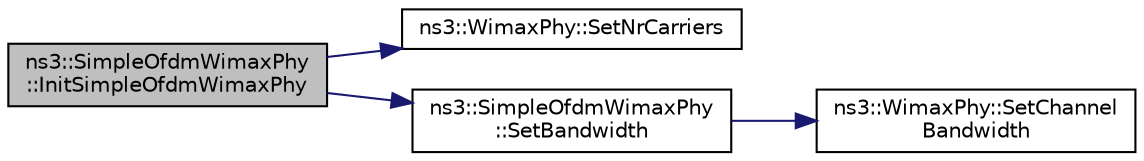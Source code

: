 digraph "ns3::SimpleOfdmWimaxPhy::InitSimpleOfdmWimaxPhy"
{
  edge [fontname="Helvetica",fontsize="10",labelfontname="Helvetica",labelfontsize="10"];
  node [fontname="Helvetica",fontsize="10",shape=record];
  rankdir="LR";
  Node1 [label="ns3::SimpleOfdmWimaxPhy\l::InitSimpleOfdmWimaxPhy",height=0.2,width=0.4,color="black", fillcolor="grey75", style="filled", fontcolor="black"];
  Node1 -> Node2 [color="midnightblue",fontsize="10",style="solid"];
  Node2 [label="ns3::WimaxPhy::SetNrCarriers",height=0.2,width=0.4,color="black", fillcolor="white", style="filled",URL="$dc/dc8/classns3_1_1WimaxPhy.html#a761359e72d78bd1011a47388c89f4fbe",tooltip="Set the number of carriers in the physical frame. "];
  Node1 -> Node3 [color="midnightblue",fontsize="10",style="solid"];
  Node3 [label="ns3::SimpleOfdmWimaxPhy\l::SetBandwidth",height=0.2,width=0.4,color="black", fillcolor="white", style="filled",URL="$d5/dba/classns3_1_1SimpleOfdmWimaxPhy.html#ab78fd41b984831d8a2093b1f2594af38",tooltip="Set the bandwidth. "];
  Node3 -> Node4 [color="midnightblue",fontsize="10",style="solid"];
  Node4 [label="ns3::WimaxPhy::SetChannel\lBandwidth",height=0.2,width=0.4,color="black", fillcolor="white", style="filled",URL="$dc/dc8/classns3_1_1WimaxPhy.html#a1410ed7a966d0d066a1dd8f016edd444",tooltip="Set the channel bandwidth. "];
}

